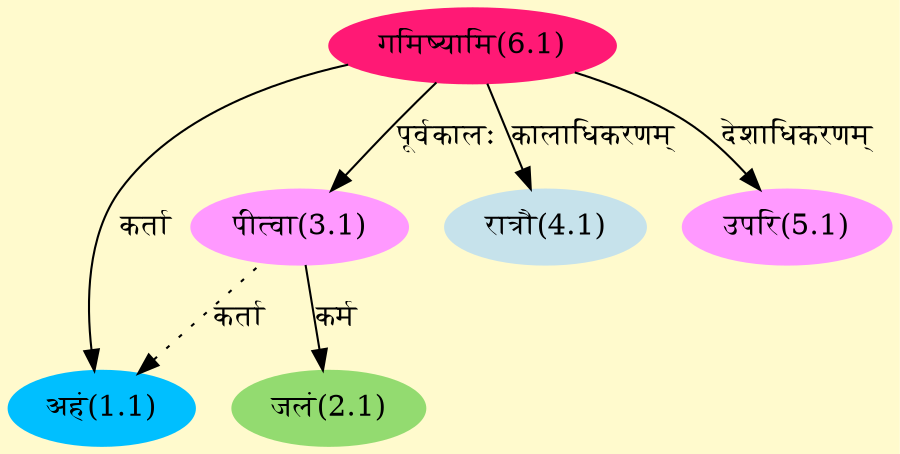 digraph G{
rankdir=BT;
 compound=true;
 bgcolor="lemonchiffon1";
Node1_1 [style=filled, color="#00BFFF" label = "अहं(1.1)"]
Node6_1 [style=filled, color="#FF1975" label = "गमिष्यामि(6.1)"]
Node3_1 [style=filled, color="#FF99FF" label = "पीत्वा(3.1)"]
Node2_1 [style=filled, color="#93DB70" label = "जलं(2.1)"]
Node4_1 [style=filled, color="#C6E2EB" label = "रात्रौ(4.1)"]
Node5_1 [style=filled, color="#FF99FF" label = "उपरि(5.1)"]
/* Start of Relations section */

Node1_1 -> Node6_1 [  label="कर्ता"  dir="back" ]
Node1_1 -> Node3_1 [ style=dotted label="कर्ता"  dir="back" ]
Node2_1 -> Node3_1 [  label="कर्म"  dir="back" ]
Node3_1 -> Node6_1 [  label="पूर्वकालः"  dir="back" ]
Node4_1 -> Node6_1 [  label="कालाधिकरणम्"  dir="back" ]
Node5_1 -> Node6_1 [  label="देशाधिकरणम्"  dir="back" ]
}
